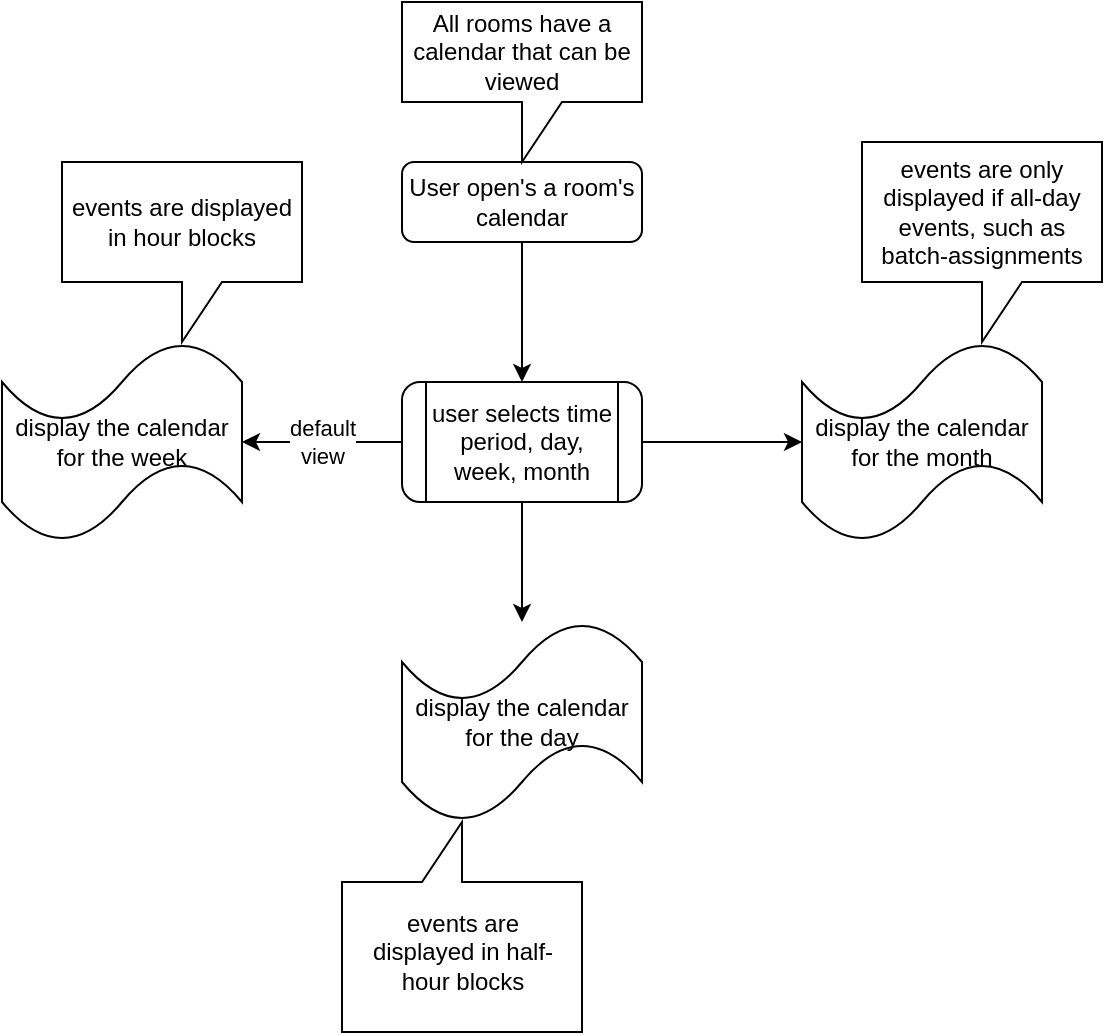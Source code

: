 <mxfile version="14.4.2" type="device"><diagram id="C5RBs43oDa-KdzZeNtuy" name="Page-1"><mxGraphModel dx="976" dy="531" grid="1" gridSize="10" guides="1" tooltips="1" connect="1" arrows="1" fold="1" page="1" pageScale="1" pageWidth="827" pageHeight="1169" math="0" shadow="0"><root><mxCell id="WIyWlLk6GJQsqaUBKTNV-0"/><mxCell id="WIyWlLk6GJQsqaUBKTNV-1" parent="WIyWlLk6GJQsqaUBKTNV-0"/><mxCell id="Xz18vi3J8fPMQLSXL3iV-1" value="" style="edgeStyle=orthogonalEdgeStyle;rounded=0;orthogonalLoop=1;jettySize=auto;html=1;" edge="1" parent="WIyWlLk6GJQsqaUBKTNV-1" source="WIyWlLk6GJQsqaUBKTNV-3" target="Xz18vi3J8fPMQLSXL3iV-0"><mxGeometry relative="1" as="geometry"/></mxCell><mxCell id="WIyWlLk6GJQsqaUBKTNV-3" value="User open's a room's calendar" style="rounded=1;whiteSpace=wrap;html=1;fontSize=12;glass=0;strokeWidth=1;shadow=0;" parent="WIyWlLk6GJQsqaUBKTNV-1" vertex="1"><mxGeometry x="200" y="130" width="120" height="40" as="geometry"/></mxCell><mxCell id="Xz18vi3J8fPMQLSXL3iV-3" value="default&lt;br&gt;view" style="edgeStyle=orthogonalEdgeStyle;rounded=0;orthogonalLoop=1;jettySize=auto;html=1;" edge="1" parent="WIyWlLk6GJQsqaUBKTNV-1" source="Xz18vi3J8fPMQLSXL3iV-0" target="Xz18vi3J8fPMQLSXL3iV-2"><mxGeometry relative="1" as="geometry"/></mxCell><mxCell id="Xz18vi3J8fPMQLSXL3iV-5" value="" style="edgeStyle=orthogonalEdgeStyle;rounded=0;orthogonalLoop=1;jettySize=auto;html=1;" edge="1" parent="WIyWlLk6GJQsqaUBKTNV-1" source="Xz18vi3J8fPMQLSXL3iV-0" target="Xz18vi3J8fPMQLSXL3iV-4"><mxGeometry relative="1" as="geometry"/></mxCell><mxCell id="Xz18vi3J8fPMQLSXL3iV-7" value="" style="edgeStyle=orthogonalEdgeStyle;rounded=0;orthogonalLoop=1;jettySize=auto;html=1;" edge="1" parent="WIyWlLk6GJQsqaUBKTNV-1" source="Xz18vi3J8fPMQLSXL3iV-0" target="Xz18vi3J8fPMQLSXL3iV-6"><mxGeometry relative="1" as="geometry"/></mxCell><mxCell id="Xz18vi3J8fPMQLSXL3iV-0" value="user selects time period, day, week, month" style="shape=process;whiteSpace=wrap;html=1;backgroundOutline=1;rounded=1;shadow=0;strokeWidth=1;glass=0;" vertex="1" parent="WIyWlLk6GJQsqaUBKTNV-1"><mxGeometry x="200" y="240" width="120" height="60" as="geometry"/></mxCell><mxCell id="Xz18vi3J8fPMQLSXL3iV-2" value="display the calendar for the week" style="shape=tape;whiteSpace=wrap;html=1;rounded=1;shadow=0;strokeWidth=1;glass=0;" vertex="1" parent="WIyWlLk6GJQsqaUBKTNV-1"><mxGeometry y="220" width="120" height="100" as="geometry"/></mxCell><mxCell id="Xz18vi3J8fPMQLSXL3iV-4" value="display the calendar for the day" style="shape=tape;whiteSpace=wrap;html=1;rounded=1;shadow=0;strokeWidth=1;glass=0;" vertex="1" parent="WIyWlLk6GJQsqaUBKTNV-1"><mxGeometry x="200" y="360" width="120" height="100" as="geometry"/></mxCell><mxCell id="Xz18vi3J8fPMQLSXL3iV-6" value="display the calendar for the month" style="shape=tape;whiteSpace=wrap;html=1;rounded=1;shadow=0;strokeWidth=1;glass=0;" vertex="1" parent="WIyWlLk6GJQsqaUBKTNV-1"><mxGeometry x="400" y="220" width="120" height="100" as="geometry"/></mxCell><mxCell id="Xz18vi3J8fPMQLSXL3iV-8" value="All rooms have a calendar that can be viewed" style="shape=callout;whiteSpace=wrap;html=1;perimeter=calloutPerimeter;" vertex="1" parent="WIyWlLk6GJQsqaUBKTNV-1"><mxGeometry x="200" y="50" width="120" height="80" as="geometry"/></mxCell><mxCell id="Xz18vi3J8fPMQLSXL3iV-9" value="events are displayed in hour blocks" style="shape=callout;whiteSpace=wrap;html=1;perimeter=calloutPerimeter;" vertex="1" parent="WIyWlLk6GJQsqaUBKTNV-1"><mxGeometry x="30" y="130" width="120" height="90" as="geometry"/></mxCell><mxCell id="Xz18vi3J8fPMQLSXL3iV-10" value="events are only displayed if all-day events, such as batch-assignments" style="shape=callout;whiteSpace=wrap;html=1;perimeter=calloutPerimeter;" vertex="1" parent="WIyWlLk6GJQsqaUBKTNV-1"><mxGeometry x="430" y="120" width="120" height="100" as="geometry"/></mxCell><mxCell id="Xz18vi3J8fPMQLSXL3iV-13" value="" style="group" vertex="1" connectable="0" parent="WIyWlLk6GJQsqaUBKTNV-1"><mxGeometry x="170" y="460" width="120" height="105" as="geometry"/></mxCell><mxCell id="Xz18vi3J8fPMQLSXL3iV-11" value="" style="shape=callout;whiteSpace=wrap;html=1;perimeter=calloutPerimeter;rotation=-180;" vertex="1" parent="Xz18vi3J8fPMQLSXL3iV-13"><mxGeometry width="120" height="105" as="geometry"/></mxCell><mxCell id="Xz18vi3J8fPMQLSXL3iV-12" value="events are displayed in half-hour blocks" style="text;html=1;strokeColor=none;fillColor=none;align=center;verticalAlign=middle;whiteSpace=wrap;rounded=0;" vertex="1" parent="Xz18vi3J8fPMQLSXL3iV-13"><mxGeometry x="7.5" y="40" width="105" height="50" as="geometry"/></mxCell></root></mxGraphModel></diagram></mxfile>